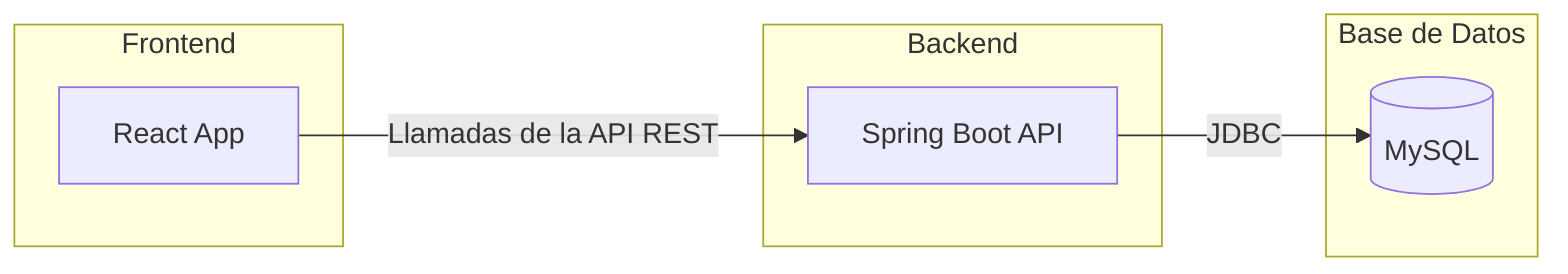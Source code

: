 flowchart LR
    subgraph Frontend
        A[React App]
    end
    subgraph Backend
        B[Spring Boot API]
    end
    subgraph Base de Datos
        C[(MySQL)]
    end

    A -- "Llamadas de la API REST" --> B
    B -- "JDBC" --> C